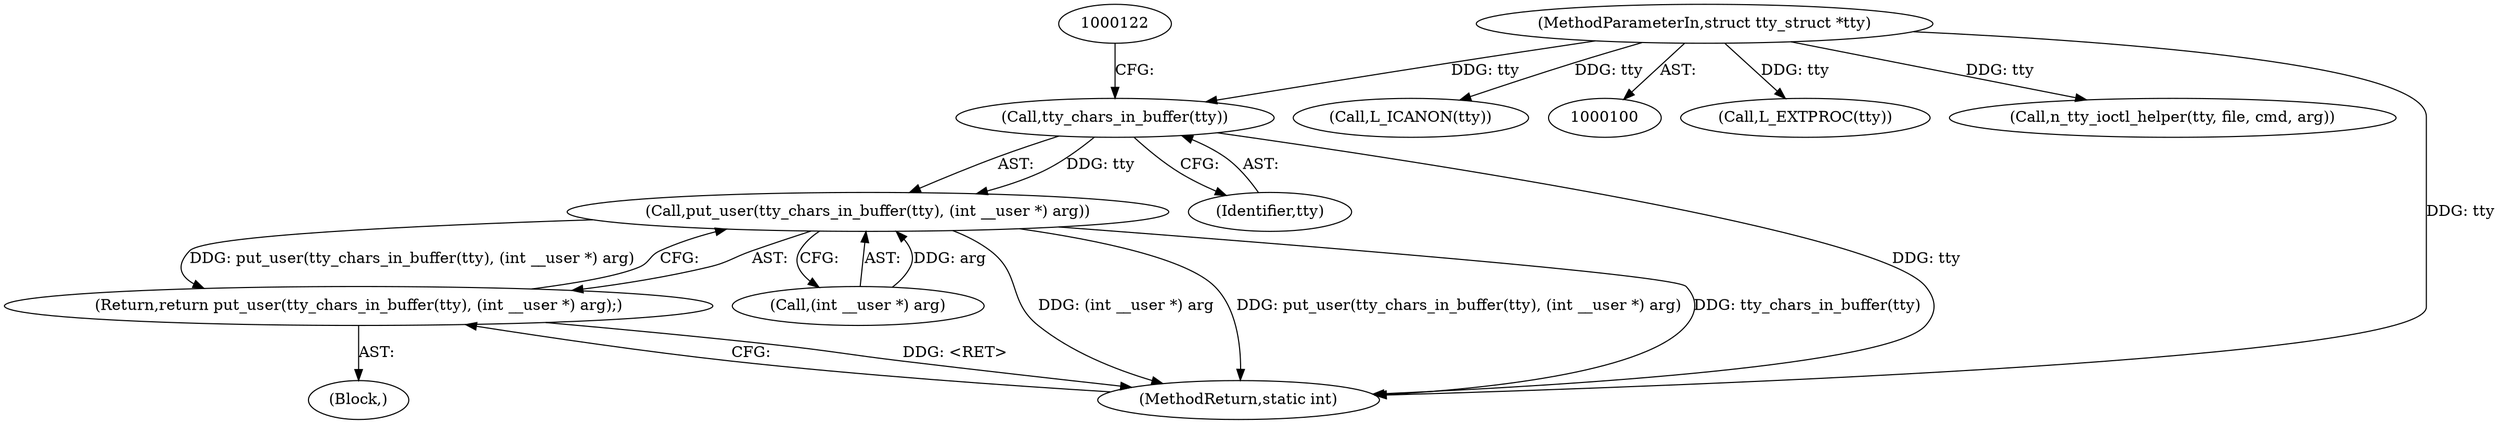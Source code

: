 digraph "0_linux_966031f340185eddd05affcf72b740549f056348@pointer" {
"1000119" [label="(Call,tty_chars_in_buffer(tty))"];
"1000101" [label="(MethodParameterIn,struct tty_struct *tty)"];
"1000118" [label="(Call,put_user(tty_chars_in_buffer(tty), (int __user *) arg))"];
"1000117" [label="(Return,return put_user(tty_chars_in_buffer(tty), (int __user *) arg);)"];
"1000135" [label="(Call,L_EXTPROC(tty))"];
"1000121" [label="(Call,(int __user *) arg)"];
"1000101" [label="(MethodParameterIn,struct tty_struct *tty)"];
"1000120" [label="(Identifier,tty)"];
"1000118" [label="(Call,put_user(tty_chars_in_buffer(tty), (int __user *) arg))"];
"1000159" [label="(Call,n_tty_ioctl_helper(tty, file, cmd, arg))"];
"1000164" [label="(MethodReturn,static int)"];
"1000132" [label="(Call,L_ICANON(tty))"];
"1000119" [label="(Call,tty_chars_in_buffer(tty))"];
"1000115" [label="(Block,)"];
"1000117" [label="(Return,return put_user(tty_chars_in_buffer(tty), (int __user *) arg);)"];
"1000119" -> "1000118"  [label="AST: "];
"1000119" -> "1000120"  [label="CFG: "];
"1000120" -> "1000119"  [label="AST: "];
"1000122" -> "1000119"  [label="CFG: "];
"1000119" -> "1000164"  [label="DDG: tty"];
"1000119" -> "1000118"  [label="DDG: tty"];
"1000101" -> "1000119"  [label="DDG: tty"];
"1000101" -> "1000100"  [label="AST: "];
"1000101" -> "1000164"  [label="DDG: tty"];
"1000101" -> "1000132"  [label="DDG: tty"];
"1000101" -> "1000135"  [label="DDG: tty"];
"1000101" -> "1000159"  [label="DDG: tty"];
"1000118" -> "1000117"  [label="AST: "];
"1000118" -> "1000121"  [label="CFG: "];
"1000121" -> "1000118"  [label="AST: "];
"1000117" -> "1000118"  [label="CFG: "];
"1000118" -> "1000164"  [label="DDG: (int __user *) arg"];
"1000118" -> "1000164"  [label="DDG: put_user(tty_chars_in_buffer(tty), (int __user *) arg)"];
"1000118" -> "1000164"  [label="DDG: tty_chars_in_buffer(tty)"];
"1000118" -> "1000117"  [label="DDG: put_user(tty_chars_in_buffer(tty), (int __user *) arg)"];
"1000121" -> "1000118"  [label="DDG: arg"];
"1000117" -> "1000115"  [label="AST: "];
"1000164" -> "1000117"  [label="CFG: "];
"1000117" -> "1000164"  [label="DDG: <RET>"];
}
